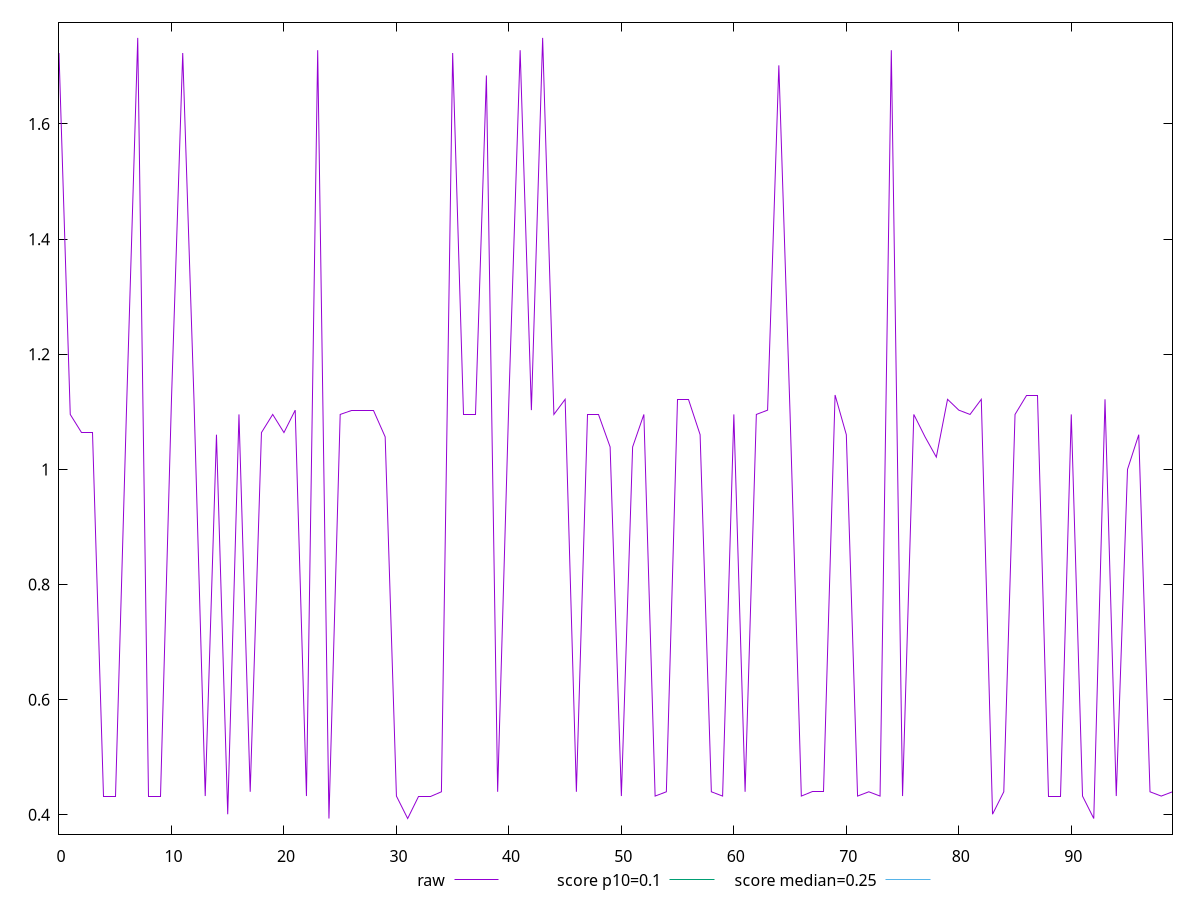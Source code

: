reset

$raw <<EOF
0 1.7232354736328124
1 1.0954791259765624
2 1.063967794418335
3 1.063967794418335
4 0.43256591796875
5 0.43256591796875
6 1.102942403793335
7 1.7495150756835938
8 0.43256591796875
9 0.43256591796875
10 1.1217587280273438
11 1.7232354736328124
12 1.1217587280273438
13 0.43256591796875
14 1.060322265625
15 0.40105458641052244
16 1.0954791259765624
17 0.44002919578552246
18 1.063967794418335
19 1.0954791259765624
20 1.063967794418335
21 1.102942403793335
22 0.43256591796875
23 1.7281674194335936
24 0.39359130859374997
25 1.0954791259765624
26 1.102942403793335
27 1.102942403793335
28 1.102942403793335
29 1.0565045166015625
30 0.43256591796875
31 0.39359130859374997
32 0.43256591796875
33 0.43256591796875
34 0.44002919578552246
35 1.7232354736328124
36 1.0954791259765624
37 1.0954791259765624
38 1.6842608642578125
39 0.44002919578552246
40 1.1217587280273438
41 1.7281674194335936
42 1.102942403793335
43 1.7495150756835938
44 1.0954791259765624
45 1.1217587280273438
46 0.44002919578552246
47 1.0954791259765624
48 1.0954791259765624
49 1.038974609375
50 0.43256591796875
51 1.038974609375
52 1.0954791259765624
53 0.43256591796875
54 0.44002919578552246
55 1.1217587280273438
56 1.1217587280273438
57 1.060322265625
58 0.44002919578552246
59 0.43256591796875
60 1.0954791259765624
61 0.44002919578552246
62 1.0954791259765624
63 1.102942403793335
64 1.7018878173828125
65 1.0954791259765624
66 0.43256591796875
67 0.44002919578552246
68 0.44002919578552246
69 1.1292220058441163
70 1.060322265625
71 0.43256591796875
72 0.44002919578552246
73 0.43256591796875
74 1.7281674194335936
75 0.43256591796875
76 1.0954791259765624
77 1.0565045166015625
78 1.02134765625
79 1.1217587280273438
80 1.102942403793335
81 1.0954791259765624
82 1.1217587280273438
83 0.40105458641052244
84 0.44002919578552246
85 1.0954791259765624
86 1.1292220058441163
87 1.1292220058441163
88 0.43256591796875
89 0.43256591796875
90 1.0954791259765624
91 0.43256591796875
92 0.39359130859374997
93 1.1217587280273438
94 0.43256591796875
95 1
96 1.060322265625
97 0.44002919578552246
98 0.43256591796875
99 0.44002919578552246
EOF

set key outside below
set xrange [0:99]
set yrange [0.36647283325195307:1.7766335510253906]
set trange [0.36647283325195307:1.7766335510253906]
set terminal svg size 640, 500 enhanced background rgb 'white'
set output "report_00019_2021-02-10T18-14-37.922Z//cumulative-layout-shift/samples/pages+cached+noadtech/raw/values.svg"

plot $raw title "raw" with line, \
     0.1 title "score p10=0.1", \
     0.25 title "score median=0.25"

reset
